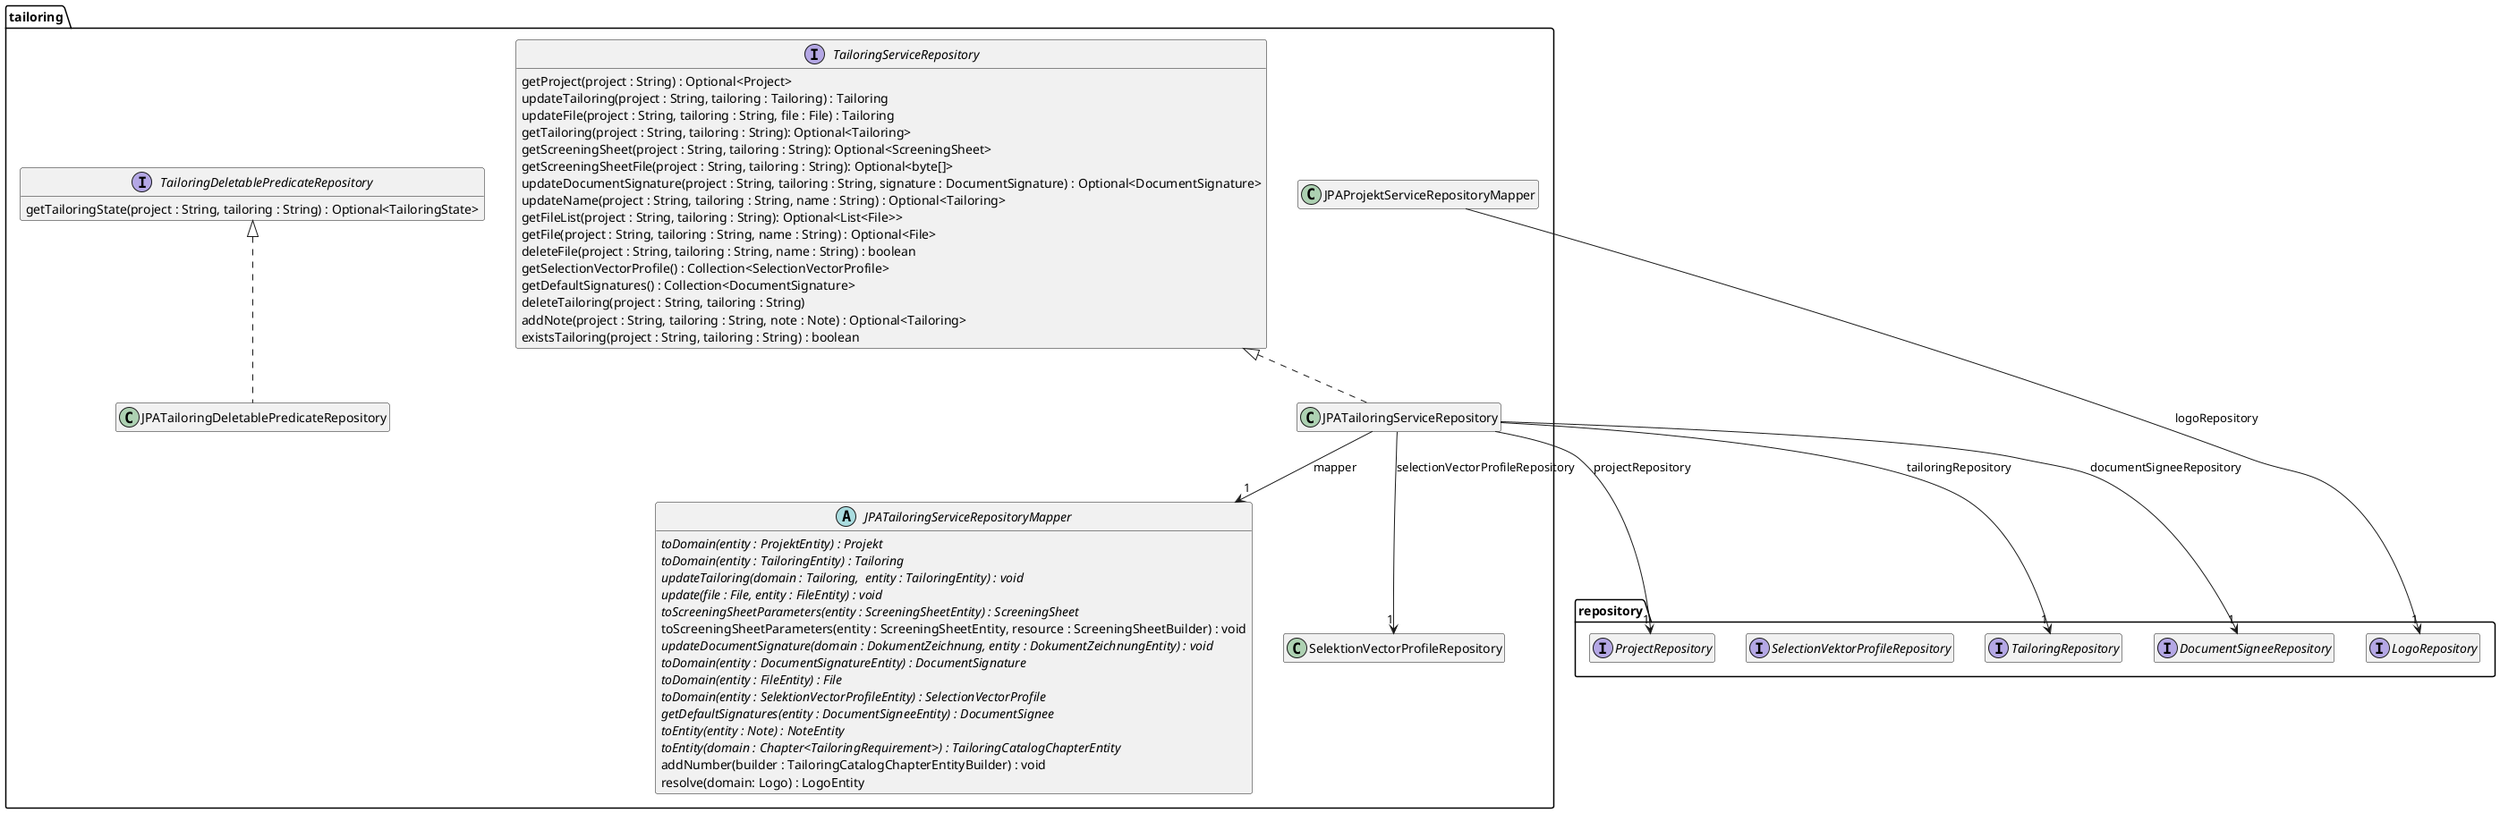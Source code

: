 @startuml Ebene3.png
hide empty members

package repository {
    interface LogoRepository
    interface ProjectRepository
    interface TailoringRepository
    interface SelectionVektorProfileRepository
    interface DocumentSigneeRepository
}

package tailoring {

    interface TailoringServiceRepository {
        getProject(project : String) : Optional<Project>
        updateTailoring(project : String, tailoring : Tailoring) : Tailoring
        updateFile(project : String, tailoring : String, file : File) : Tailoring
        getTailoring(project : String, tailoring : String): Optional<Tailoring>
        getScreeningSheet(project : String, tailoring : String): Optional<ScreeningSheet>
        getScreeningSheetFile(project : String, tailoring : String): Optional<byte[]>
        updateDocumentSignature(project : String, tailoring : String, signature : DocumentSignature) : Optional<DocumentSignature>
        updateName(project : String, tailoring : String, name : String) : Optional<Tailoring>
        getFileList(project : String, tailoring : String): Optional<List<File>>
        getFile(project : String, tailoring : String, name : String) : Optional<File>
        deleteFile(project : String, tailoring : String, name : String) : boolean
        getSelectionVectorProfile() : Collection<SelectionVectorProfile>
        getDefaultSignatures() : Collection<DocumentSignature>
        deleteTailoring(project : String, tailoring : String)
        addNote(project : String, tailoring : String, note : Note) : Optional<Tailoring>
        existsTailoring(project : String, tailoring : String) : boolean
    }

    abstract class JPATailoringServiceRepositoryMapper {
        {abstract} toDomain(entity : ProjektEntity) : Projekt
        {abstract} toDomain(entity : TailoringEntity) : Tailoring
        {abstract} updateTailoring(domain : Tailoring,  entity : TailoringEntity) : void
        {abstract} update(file : File, entity : FileEntity) : void
        {abstract} toScreeningSheetParameters(entity : ScreeningSheetEntity) : ScreeningSheet
        toScreeningSheetParameters(entity : ScreeningSheetEntity, resource : ScreeningSheetBuilder) : void
        {abstract} updateDocumentSignature(domain : DokumentZeichnung, entity : DokumentZeichnungEntity) : void
        {abstract} toDomain(entity : DocumentSignatureEntity) : DocumentSignature
        {abstract} toDomain(entity : FileEntity) : File
        {abstract} toDomain(entity : SelektionVectorProfileEntity) : SelectionVectorProfile
        {abstract} getDefaultSignatures(entity : DocumentSigneeEntity) : DocumentSignee
        {abstract} toEntity(entity : Note) : NoteEntity
        {abstract} toEntity(domain : Chapter<TailoringRequirement>) : TailoringCatalogChapterEntity
        addNumber(builder : TailoringCatalogChapterEntityBuilder) : void
        resolve(domain: Logo) : LogoEntity
    }
    JPAProjektServiceRepositoryMapper -->  "1" LogoRepository : logoRepository

    class JPATailoringServiceRepository {
    }
    TailoringServiceRepository <|.. JPATailoringServiceRepository
    JPATailoringServiceRepository --> "1" JPATailoringServiceRepositoryMapper : mapper
    JPATailoringServiceRepository --> "1" ProjectRepository : projectRepository
    JPATailoringServiceRepository --> "1" TailoringRepository : tailoringRepository
    JPATailoringServiceRepository --> "1" SelektionVectorProfileRepository : selectionVectorProfileRepository
    JPATailoringServiceRepository --> "1" DocumentSigneeRepository : documentSigneeRepository

    interface TailoringDeletablePredicateRepository {
        getTailoringState(project : String, tailoring : String) : Optional<TailoringState>
    }
    class JPATailoringDeletablePredicateRepository {
    }
    TailoringDeletablePredicateRepository <|.. JPATailoringDeletablePredicateRepository

}
@enduml
